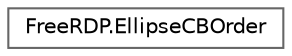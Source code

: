 digraph "Graphical Class Hierarchy"
{
 // LATEX_PDF_SIZE
  bgcolor="transparent";
  edge [fontname=Helvetica,fontsize=10,labelfontname=Helvetica,labelfontsize=10];
  node [fontname=Helvetica,fontsize=10,shape=box,height=0.2,width=0.4];
  rankdir="LR";
  Node0 [id="Node000000",label="FreeRDP.EllipseCBOrder",height=0.2,width=0.4,color="grey40", fillcolor="white", style="filled",URL="$struct_free_r_d_p_1_1_ellipse_c_b_order.html",tooltip=" "];
}
